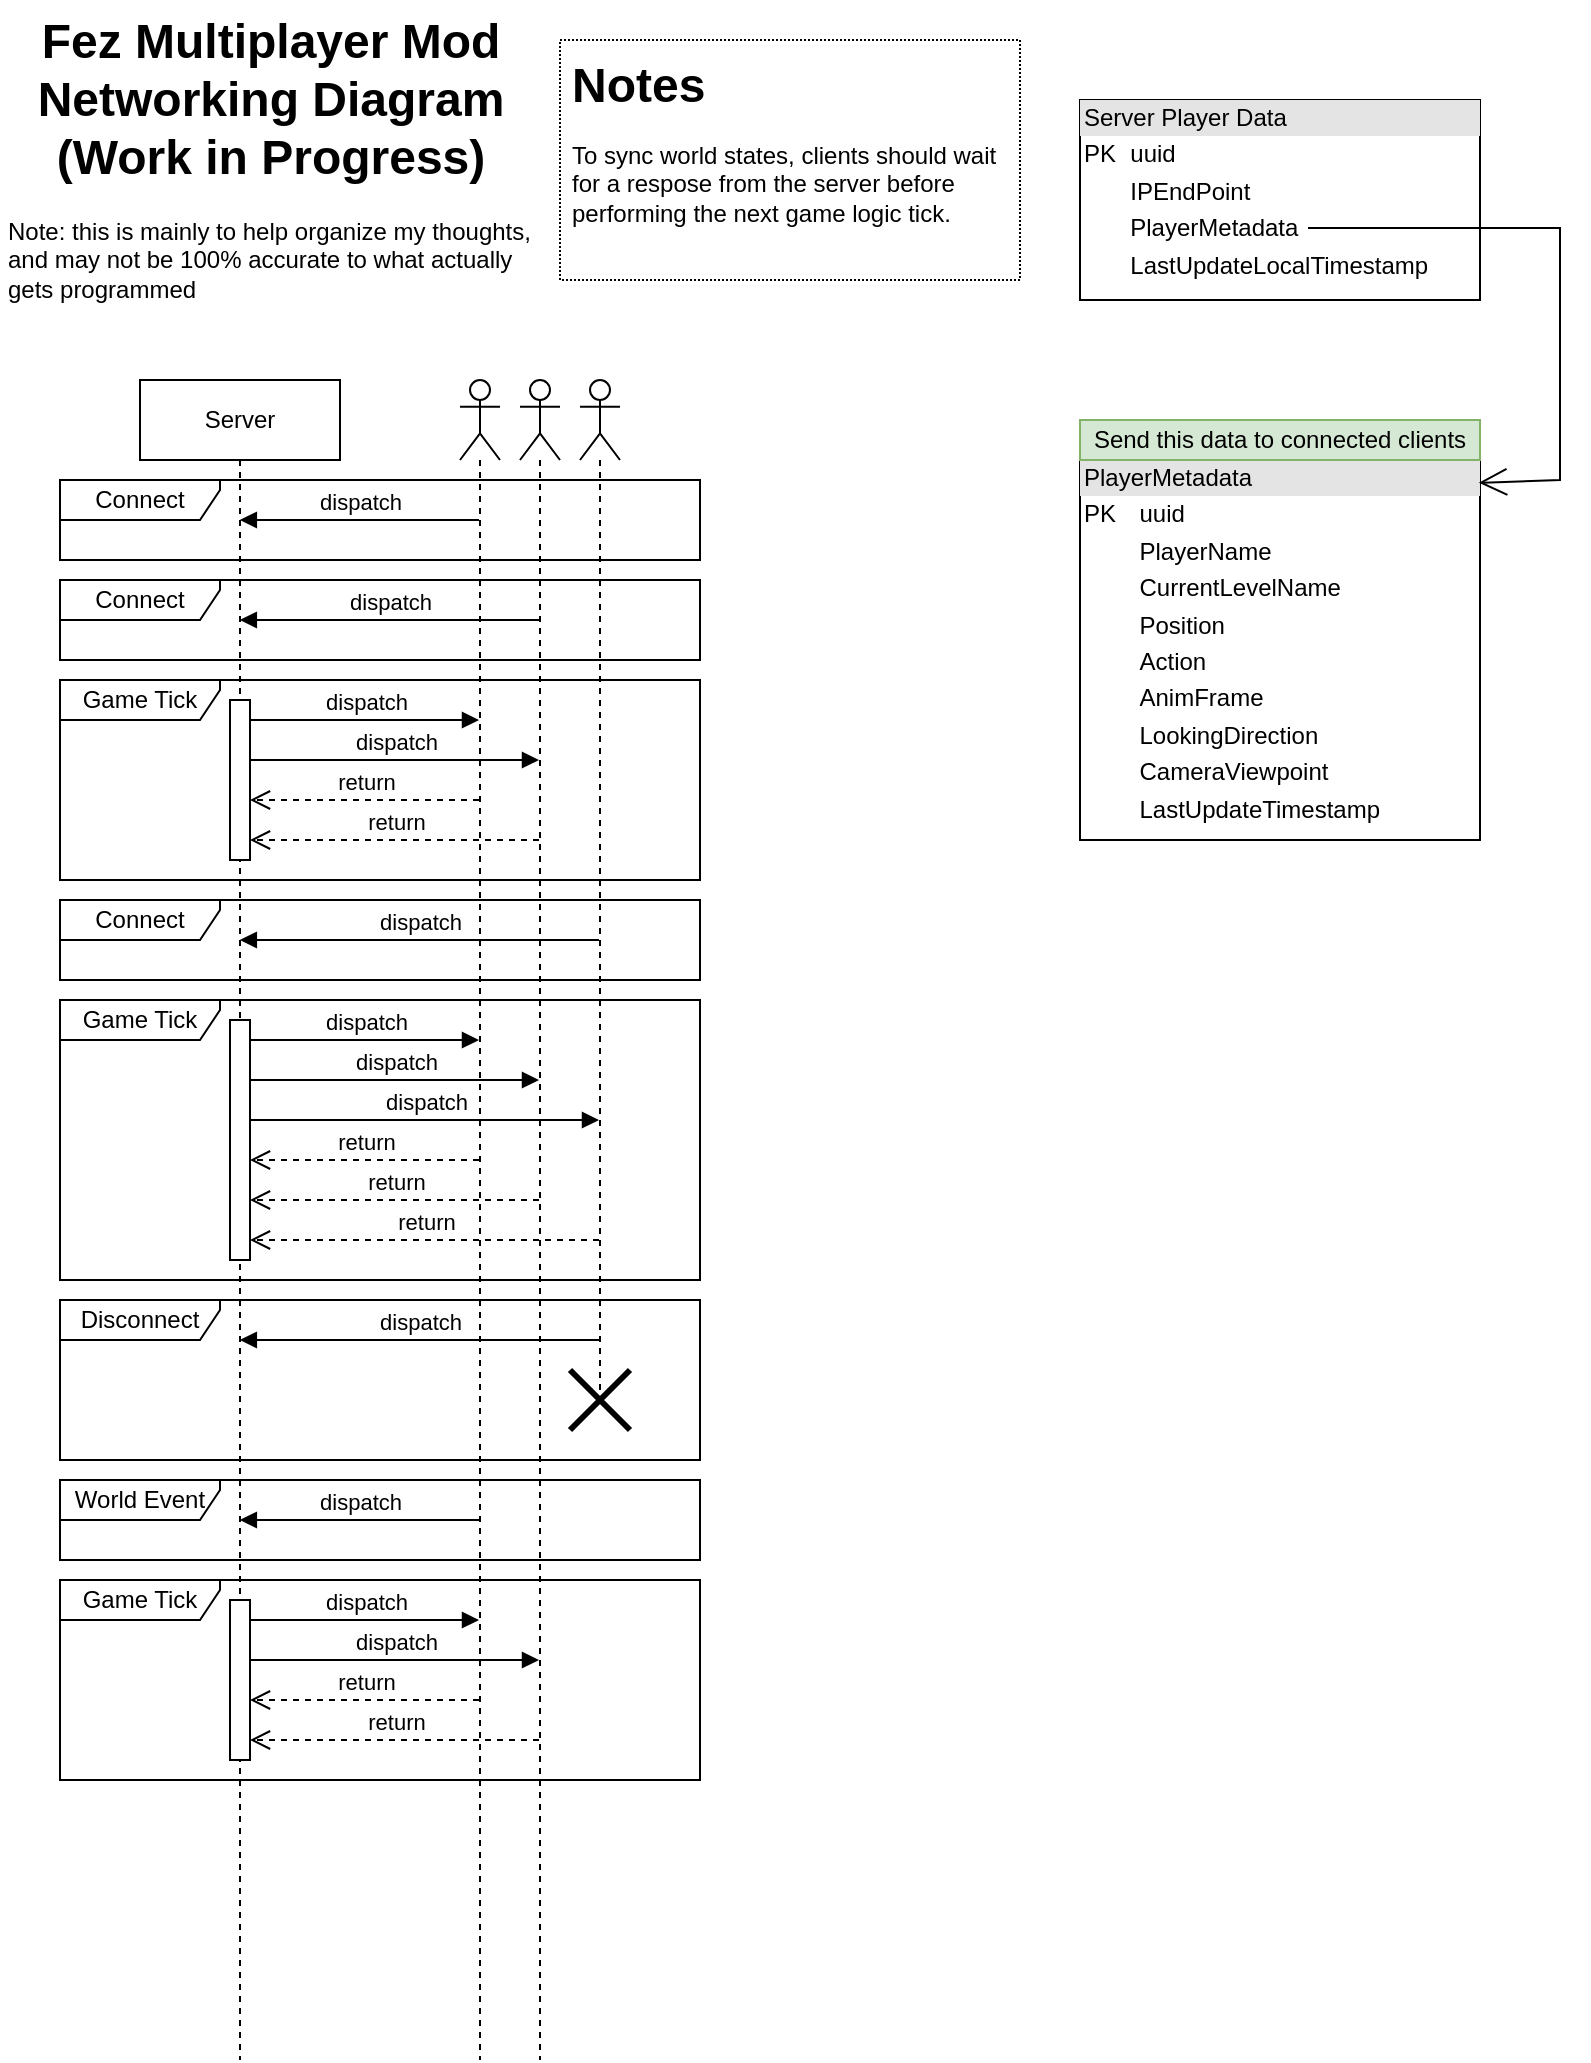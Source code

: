 <mxfile version="24.7.8">
  <diagram name="Fez Multiplayer Mod" id="bIRfrf5866d5tdJoooNg">
    <mxGraphModel dx="1268" dy="1030" grid="1" gridSize="10" guides="1" tooltips="1" connect="1" arrows="1" fold="1" page="1" pageScale="1" pageWidth="850" pageHeight="1100" math="0" shadow="0">
      <root>
        <mxCell id="0" />
        <mxCell id="1" parent="0" />
        <mxCell id="Z_A2mOTbDEH1X2M4-zve-1" value="" style="shape=umlLifeline;perimeter=lifelinePerimeter;whiteSpace=wrap;html=1;container=1;dropTarget=0;collapsible=0;recursiveResize=0;outlineConnect=0;portConstraint=eastwest;newEdgeStyle={&quot;curved&quot;:0,&quot;rounded&quot;:0};participant=umlActor;" parent="1" vertex="1">
          <mxGeometry x="250" y="200" width="20" height="840" as="geometry" />
        </mxCell>
        <mxCell id="Z_A2mOTbDEH1X2M4-zve-2" value="Server" style="shape=umlLifeline;perimeter=lifelinePerimeter;whiteSpace=wrap;html=1;container=1;dropTarget=0;collapsible=0;recursiveResize=0;outlineConnect=0;portConstraint=eastwest;newEdgeStyle={&quot;curved&quot;:0,&quot;rounded&quot;:0};" parent="1" vertex="1">
          <mxGeometry x="90" y="200" width="100" height="840" as="geometry" />
        </mxCell>
        <mxCell id="Z_A2mOTbDEH1X2M4-zve-6" value="dispatch" style="html=1;verticalAlign=bottom;endArrow=block;curved=0;rounded=0;" parent="1" edge="1">
          <mxGeometry relative="1" as="geometry">
            <mxPoint x="259.5" y="770" as="sourcePoint" />
            <mxPoint x="139.929" y="770" as="targetPoint" />
          </mxGeometry>
        </mxCell>
        <mxCell id="Z_A2mOTbDEH1X2M4-zve-8" value="" style="shape=umlLifeline;perimeter=lifelinePerimeter;whiteSpace=wrap;html=1;container=1;dropTarget=0;collapsible=0;recursiveResize=0;outlineConnect=0;portConstraint=eastwest;newEdgeStyle={&quot;curved&quot;:0,&quot;rounded&quot;:0};participant=umlActor;" parent="1" vertex="1">
          <mxGeometry x="280" y="200" width="20" height="840" as="geometry" />
        </mxCell>
        <mxCell id="Z_A2mOTbDEH1X2M4-zve-9" value="" style="shape=umlLifeline;perimeter=lifelinePerimeter;whiteSpace=wrap;html=1;container=1;dropTarget=0;collapsible=0;recursiveResize=0;outlineConnect=0;portConstraint=eastwest;newEdgeStyle={&quot;curved&quot;:0,&quot;rounded&quot;:0};participant=umlActor;" parent="1" vertex="1">
          <mxGeometry x="310" y="200" width="20" height="510" as="geometry" />
        </mxCell>
        <mxCell id="Z_A2mOTbDEH1X2M4-zve-19" value="return" style="html=1;verticalAlign=bottom;endArrow=open;dashed=1;endSize=8;curved=0;rounded=0;" parent="1" target="Z_A2mOTbDEH1X2M4-zve-33" edge="1">
          <mxGeometry x="-0.004" relative="1" as="geometry">
            <mxPoint x="140.024" y="590" as="targetPoint" />
            <mxPoint x="259.5" y="590" as="sourcePoint" />
            <mxPoint as="offset" />
          </mxGeometry>
        </mxCell>
        <mxCell id="Z_A2mOTbDEH1X2M4-zve-18" value="dispatch" style="html=1;verticalAlign=bottom;endArrow=block;curved=0;rounded=0;" parent="1" source="Z_A2mOTbDEH1X2M4-zve-33" edge="1">
          <mxGeometry relative="1" as="geometry">
            <mxPoint x="140" y="530" as="sourcePoint" />
            <mxPoint x="259.5" y="530" as="targetPoint" />
          </mxGeometry>
        </mxCell>
        <mxCell id="Z_A2mOTbDEH1X2M4-zve-20" value="dispatch" style="html=1;verticalAlign=bottom;endArrow=block;curved=0;rounded=0;" parent="1" source="Z_A2mOTbDEH1X2M4-zve-33" edge="1">
          <mxGeometry relative="1" as="geometry">
            <mxPoint x="140" y="550" as="sourcePoint" />
            <mxPoint x="289.5" y="550" as="targetPoint" />
          </mxGeometry>
        </mxCell>
        <mxCell id="Z_A2mOTbDEH1X2M4-zve-21" value="dispatch" style="html=1;verticalAlign=bottom;endArrow=block;curved=0;rounded=0;" parent="1" source="Z_A2mOTbDEH1X2M4-zve-33" edge="1">
          <mxGeometry relative="1" as="geometry">
            <mxPoint x="140" y="570" as="sourcePoint" />
            <mxPoint x="319.5" y="570" as="targetPoint" />
          </mxGeometry>
        </mxCell>
        <mxCell id="Z_A2mOTbDEH1X2M4-zve-22" value="return" style="html=1;verticalAlign=bottom;endArrow=open;dashed=1;endSize=8;curved=0;rounded=0;" parent="1" target="Z_A2mOTbDEH1X2M4-zve-33" edge="1">
          <mxGeometry x="-0.004" relative="1" as="geometry">
            <mxPoint x="140.004" y="610" as="targetPoint" />
            <mxPoint x="289.5" y="610" as="sourcePoint" />
            <mxPoint as="offset" />
          </mxGeometry>
        </mxCell>
        <mxCell id="Z_A2mOTbDEH1X2M4-zve-23" value="return" style="html=1;verticalAlign=bottom;endArrow=open;dashed=1;endSize=8;curved=0;rounded=0;" parent="1" target="Z_A2mOTbDEH1X2M4-zve-33" edge="1">
          <mxGeometry x="-0.004" relative="1" as="geometry">
            <mxPoint x="140.004" y="630" as="targetPoint" />
            <mxPoint x="319.5" y="630" as="sourcePoint" />
            <mxPoint as="offset" />
          </mxGeometry>
        </mxCell>
        <mxCell id="Z_A2mOTbDEH1X2M4-zve-24" value="World Event" style="shape=umlFrame;whiteSpace=wrap;html=1;pointerEvents=0;width=80;height=20;" parent="1" vertex="1">
          <mxGeometry x="50" y="750" width="320" height="40" as="geometry" />
        </mxCell>
        <mxCell id="Z_A2mOTbDEH1X2M4-zve-25" value="Game Tick" style="shape=umlFrame;whiteSpace=wrap;html=1;pointerEvents=0;width=80;height=20;" parent="1" vertex="1">
          <mxGeometry x="50" y="510" width="320" height="140" as="geometry" />
        </mxCell>
        <mxCell id="Z_A2mOTbDEH1X2M4-zve-26" value="Disconnect" style="shape=umlFrame;whiteSpace=wrap;html=1;pointerEvents=0;width=80;height=20;" parent="1" vertex="1">
          <mxGeometry x="50" y="660" width="320" height="80" as="geometry" />
        </mxCell>
        <mxCell id="Z_A2mOTbDEH1X2M4-zve-28" value="dispatch" style="html=1;verticalAlign=bottom;endArrow=block;curved=0;rounded=0;" parent="1" edge="1">
          <mxGeometry relative="1" as="geometry">
            <mxPoint x="319.5" y="680" as="sourcePoint" />
            <mxPoint x="139.929" y="680" as="targetPoint" />
          </mxGeometry>
        </mxCell>
        <mxCell id="Z_A2mOTbDEH1X2M4-zve-32" value="" style="shape=umlDestroy;whiteSpace=wrap;html=1;strokeWidth=3;targetShapes=umlLifeline;" parent="1" vertex="1">
          <mxGeometry x="305" y="695" width="30" height="30" as="geometry" />
        </mxCell>
        <mxCell id="Z_A2mOTbDEH1X2M4-zve-33" value="" style="html=1;points=[[0,0,0,0,5],[0,1,0,0,-5],[1,0,0,0,5],[1,1,0,0,-5]];perimeter=orthogonalPerimeter;outlineConnect=0;targetShapes=umlLifeline;portConstraint=eastwest;newEdgeStyle={&quot;curved&quot;:0,&quot;rounded&quot;:0};" parent="1" vertex="1">
          <mxGeometry x="135" y="520" width="10" height="120" as="geometry" />
        </mxCell>
        <mxCell id="Z_A2mOTbDEH1X2M4-zve-34" value="Connect" style="shape=umlFrame;whiteSpace=wrap;html=1;pointerEvents=0;width=80;height=20;" parent="1" vertex="1">
          <mxGeometry x="50" y="250" width="320" height="40" as="geometry" />
        </mxCell>
        <mxCell id="Z_A2mOTbDEH1X2M4-zve-36" value="dispatch" style="html=1;verticalAlign=bottom;endArrow=block;curved=0;rounded=0;" parent="1" edge="1">
          <mxGeometry relative="1" as="geometry">
            <mxPoint x="259.5" y="270" as="sourcePoint" />
            <mxPoint x="139.929" y="270" as="targetPoint" />
          </mxGeometry>
        </mxCell>
        <mxCell id="Z_A2mOTbDEH1X2M4-zve-37" value="return" style="html=1;verticalAlign=bottom;endArrow=open;dashed=1;endSize=8;curved=0;rounded=0;" parent="1" edge="1">
          <mxGeometry x="-0.004" relative="1" as="geometry">
            <mxPoint x="145" y="410" as="targetPoint" />
            <mxPoint x="259.5" y="410" as="sourcePoint" />
            <mxPoint as="offset" />
          </mxGeometry>
        </mxCell>
        <mxCell id="Z_A2mOTbDEH1X2M4-zve-38" value="dispatch" style="html=1;verticalAlign=bottom;endArrow=block;curved=0;rounded=0;" parent="1" source="Z_A2mOTbDEH1X2M4-zve-44" edge="1">
          <mxGeometry relative="1" as="geometry">
            <mxPoint x="140" y="370" as="sourcePoint" />
            <mxPoint x="259.5" y="370" as="targetPoint" />
          </mxGeometry>
        </mxCell>
        <mxCell id="Z_A2mOTbDEH1X2M4-zve-39" value="dispatch" style="html=1;verticalAlign=bottom;endArrow=block;curved=0;rounded=0;" parent="1" source="Z_A2mOTbDEH1X2M4-zve-44" edge="1">
          <mxGeometry relative="1" as="geometry">
            <mxPoint x="140" y="390" as="sourcePoint" />
            <mxPoint x="289.5" y="390" as="targetPoint" />
          </mxGeometry>
        </mxCell>
        <mxCell id="Z_A2mOTbDEH1X2M4-zve-41" value="return" style="html=1;verticalAlign=bottom;endArrow=open;dashed=1;endSize=8;curved=0;rounded=0;" parent="1" edge="1">
          <mxGeometry x="-0.004" relative="1" as="geometry">
            <mxPoint x="145" y="430" as="targetPoint" />
            <mxPoint x="289.5" y="430" as="sourcePoint" />
            <mxPoint as="offset" />
          </mxGeometry>
        </mxCell>
        <mxCell id="Z_A2mOTbDEH1X2M4-zve-43" value="Game Tick" style="shape=umlFrame;whiteSpace=wrap;html=1;pointerEvents=0;width=80;height=20;" parent="1" vertex="1">
          <mxGeometry x="50" y="350" width="320" height="100" as="geometry" />
        </mxCell>
        <mxCell id="Z_A2mOTbDEH1X2M4-zve-44" value="" style="html=1;points=[[0,0,0,0,5],[0,1,0,0,-5],[1,0,0,0,5],[1,1,0,0,-5]];perimeter=orthogonalPerimeter;outlineConnect=0;targetShapes=umlLifeline;portConstraint=eastwest;newEdgeStyle={&quot;curved&quot;:0,&quot;rounded&quot;:0};" parent="1" vertex="1">
          <mxGeometry x="135" y="360" width="10" height="80" as="geometry" />
        </mxCell>
        <mxCell id="Z_A2mOTbDEH1X2M4-zve-45" value="Connect" style="shape=umlFrame;whiteSpace=wrap;html=1;pointerEvents=0;width=80;height=20;" parent="1" vertex="1">
          <mxGeometry x="50" y="300" width="320" height="40" as="geometry" />
        </mxCell>
        <mxCell id="Z_A2mOTbDEH1X2M4-zve-46" value="dispatch" style="html=1;verticalAlign=bottom;endArrow=block;curved=0;rounded=0;" parent="1" source="Z_A2mOTbDEH1X2M4-zve-8" edge="1">
          <mxGeometry relative="1" as="geometry">
            <mxPoint x="259.5" y="320" as="sourcePoint" />
            <mxPoint x="139.929" y="320" as="targetPoint" />
          </mxGeometry>
        </mxCell>
        <mxCell id="Z_A2mOTbDEH1X2M4-zve-47" value="Connect" style="shape=umlFrame;whiteSpace=wrap;html=1;pointerEvents=0;width=80;height=20;" parent="1" vertex="1">
          <mxGeometry x="50" y="460" width="320" height="40" as="geometry" />
        </mxCell>
        <mxCell id="Z_A2mOTbDEH1X2M4-zve-48" value="dispatch" style="html=1;verticalAlign=bottom;endArrow=block;curved=0;rounded=0;" parent="1" source="Z_A2mOTbDEH1X2M4-zve-9" edge="1">
          <mxGeometry relative="1" as="geometry">
            <mxPoint x="290" y="480" as="sourcePoint" />
            <mxPoint x="139.929" y="480" as="targetPoint" />
          </mxGeometry>
        </mxCell>
        <mxCell id="Z_A2mOTbDEH1X2M4-zve-50" value="&lt;h1 style=&quot;margin-top: 0px; line-height: 100%;&quot;&gt;Notes&lt;/h1&gt;&lt;div&gt;To sync world states, clients should wait for a respose from the server before performing the next game logic tick.&lt;/div&gt;" style="text;html=1;whiteSpace=wrap;overflow=hidden;rounded=0;fillColor=default;strokeColor=default;perimeterSpacing=0;glass=0;shadow=0;dashed=1;dashPattern=1 1;spacing=6;" parent="1" vertex="1">
          <mxGeometry x="300" y="30" width="230" height="120" as="geometry" />
        </mxCell>
        <mxCell id="Z_A2mOTbDEH1X2M4-zve-51" value="return" style="html=1;verticalAlign=bottom;endArrow=open;dashed=1;endSize=8;curved=0;rounded=0;" parent="1" edge="1">
          <mxGeometry x="-0.004" relative="1" as="geometry">
            <mxPoint x="145" y="860" as="targetPoint" />
            <mxPoint x="259.5" y="860" as="sourcePoint" />
            <mxPoint as="offset" />
          </mxGeometry>
        </mxCell>
        <mxCell id="Z_A2mOTbDEH1X2M4-zve-52" value="dispatch" style="html=1;verticalAlign=bottom;endArrow=block;curved=0;rounded=0;" parent="1" source="Z_A2mOTbDEH1X2M4-zve-56" edge="1">
          <mxGeometry relative="1" as="geometry">
            <mxPoint x="140" y="820" as="sourcePoint" />
            <mxPoint x="259.5" y="820" as="targetPoint" />
          </mxGeometry>
        </mxCell>
        <mxCell id="Z_A2mOTbDEH1X2M4-zve-53" value="dispatch" style="html=1;verticalAlign=bottom;endArrow=block;curved=0;rounded=0;" parent="1" source="Z_A2mOTbDEH1X2M4-zve-56" edge="1">
          <mxGeometry relative="1" as="geometry">
            <mxPoint x="140" y="840" as="sourcePoint" />
            <mxPoint x="289.5" y="840" as="targetPoint" />
          </mxGeometry>
        </mxCell>
        <mxCell id="Z_A2mOTbDEH1X2M4-zve-54" value="return" style="html=1;verticalAlign=bottom;endArrow=open;dashed=1;endSize=8;curved=0;rounded=0;" parent="1" edge="1">
          <mxGeometry x="-0.004" relative="1" as="geometry">
            <mxPoint x="145" y="880" as="targetPoint" />
            <mxPoint x="289.5" y="880" as="sourcePoint" />
            <mxPoint as="offset" />
          </mxGeometry>
        </mxCell>
        <mxCell id="Z_A2mOTbDEH1X2M4-zve-55" value="Game Tick" style="shape=umlFrame;whiteSpace=wrap;html=1;pointerEvents=0;width=80;height=20;" parent="1" vertex="1">
          <mxGeometry x="50" y="800" width="320" height="100" as="geometry" />
        </mxCell>
        <mxCell id="Z_A2mOTbDEH1X2M4-zve-56" value="" style="html=1;points=[[0,0,0,0,5],[0,1,0,0,-5],[1,0,0,0,5],[1,1,0,0,-5]];perimeter=orthogonalPerimeter;outlineConnect=0;targetShapes=umlLifeline;portConstraint=eastwest;newEdgeStyle={&quot;curved&quot;:0,&quot;rounded&quot;:0};" parent="1" vertex="1">
          <mxGeometry x="135" y="810" width="10" height="80" as="geometry" />
        </mxCell>
        <mxCell id="Z_A2mOTbDEH1X2M4-zve-57" value="&lt;div style=&quot;box-sizing:border-box;width:100%;background:#e4e4e4;padding:2px;&quot;&gt;PlayerMetadata&lt;/div&gt;&lt;table style=&quot;width:100%;font-size:1em;&quot; cellpadding=&quot;2&quot; cellspacing=&quot;0&quot;&gt;&lt;tbody&gt;&lt;tr&gt;&lt;td&gt;PK&lt;/td&gt;&lt;td&gt;uuid&lt;/td&gt;&lt;/tr&gt;&lt;tr&gt;&lt;td&gt;&lt;br&gt;&lt;/td&gt;&lt;td&gt;PlayerName&lt;br&gt;&lt;/td&gt;&lt;/tr&gt;&lt;tr&gt;&lt;td&gt;&lt;br&gt;&lt;/td&gt;&lt;td&gt;CurrentLevelName&lt;br&gt;&lt;/td&gt;&lt;/tr&gt;&lt;tr&gt;&lt;td&gt;&lt;br&gt;&lt;/td&gt;&lt;td&gt;Position&lt;br&gt;&lt;/td&gt;&lt;/tr&gt;&lt;tr&gt;&lt;td&gt;&lt;br&gt;&lt;/td&gt;&lt;td&gt;Action&lt;br&gt;&lt;/td&gt;&lt;/tr&gt;&lt;tr&gt;&lt;td&gt;&lt;br&gt;&lt;/td&gt;&lt;td&gt;AnimFrame&lt;br&gt;&lt;/td&gt;&lt;/tr&gt;&lt;tr&gt;&lt;td&gt;&lt;br&gt;&lt;/td&gt;&lt;td&gt;LookingDirection&lt;br&gt;&lt;/td&gt;&lt;/tr&gt;&lt;tr&gt;&lt;td&gt;&lt;br&gt;&lt;/td&gt;&lt;td&gt;CameraViewpoint&lt;br&gt;&lt;/td&gt;&lt;/tr&gt;&lt;tr&gt;&lt;td&gt;&lt;br&gt;&lt;/td&gt;&lt;td&gt;LastUpdateTimestamp&lt;br&gt;&lt;/td&gt;&lt;/tr&gt;&lt;/tbody&gt;&lt;/table&gt;" style="verticalAlign=top;align=left;overflow=fill;html=1;whiteSpace=wrap;" parent="1" vertex="1">
          <mxGeometry x="560" y="240" width="200" height="190" as="geometry" />
        </mxCell>
        <mxCell id="2_P2-ls7t0HPywvlyD_V-5" value="&lt;div style=&quot;box-sizing:border-box;width:100%;background:#e4e4e4;padding:2px;&quot;&gt;Server Player Data&lt;/div&gt;&lt;table style=&quot;width:100%;font-size:1em;&quot; cellpadding=&quot;2&quot; cellspacing=&quot;0&quot;&gt;&lt;tbody&gt;&lt;tr&gt;&lt;td&gt;PK&lt;/td&gt;&lt;td&gt;uuid&lt;/td&gt;&lt;/tr&gt;&lt;tr&gt;&lt;td&gt;&lt;br&gt;&lt;/td&gt;&lt;td&gt;IPEndPoint&lt;br&gt;&lt;/td&gt;&lt;/tr&gt;&lt;tr&gt;&lt;td&gt;&lt;br&gt;&lt;/td&gt;&lt;td&gt;PlayerMetadata&lt;br&gt;&lt;/td&gt;&lt;/tr&gt;&lt;tr&gt;&lt;td&gt;&lt;br&gt;&lt;/td&gt;&lt;td&gt;LastUpdateLocalTimestamp&lt;br&gt;&lt;/td&gt;&lt;/tr&gt;&lt;/tbody&gt;&lt;/table&gt;" style="verticalAlign=top;align=left;overflow=fill;html=1;whiteSpace=wrap;" parent="1" vertex="1">
          <mxGeometry x="560" y="60" width="200" height="100" as="geometry" />
        </mxCell>
        <mxCell id="2_P2-ls7t0HPywvlyD_V-6" value="" style="endArrow=open;endFill=1;endSize=12;html=1;rounded=0;entryX=0.997;entryY=0.06;entryDx=0;entryDy=0;entryPerimeter=0;" parent="1" target="Z_A2mOTbDEH1X2M4-zve-57" edge="1">
          <mxGeometry width="160" relative="1" as="geometry">
            <mxPoint x="674" y="124" as="sourcePoint" />
            <mxPoint x="850" y="60" as="targetPoint" />
            <Array as="points">
              <mxPoint x="800" y="124" />
              <mxPoint x="800" y="250" />
            </Array>
          </mxGeometry>
        </mxCell>
        <mxCell id="2_P2-ls7t0HPywvlyD_V-9" value="Send this data to connected clients" style="text;html=1;align=center;verticalAlign=middle;whiteSpace=wrap;rounded=0;fillColor=#d5e8d4;strokeColor=#82b366;" parent="1" vertex="1">
          <mxGeometry x="560" y="220" width="200" height="20" as="geometry" />
        </mxCell>
        <mxCell id="2_P2-ls7t0HPywvlyD_V-15" value="Fez Multiplayer Mod&lt;br&gt;Networking Diagram&lt;br&gt;(Work in Progress)" style="text;strokeColor=none;fillColor=none;html=1;fontSize=24;fontStyle=1;verticalAlign=middle;align=center;" parent="1" vertex="1">
          <mxGeometry x="20" y="10" width="270" height="100" as="geometry" />
        </mxCell>
        <mxCell id="2_P2-ls7t0HPywvlyD_V-16" value="Note: this is mainly to help organize my thoughts, and may not be 100% accurate to what actually gets programmed" style="text;html=1;align=left;verticalAlign=top;whiteSpace=wrap;rounded=0;spacing=4;" parent="1" vertex="1">
          <mxGeometry x="20" y="110" width="270" height="70" as="geometry" />
        </mxCell>
      </root>
    </mxGraphModel>
  </diagram>
</mxfile>
